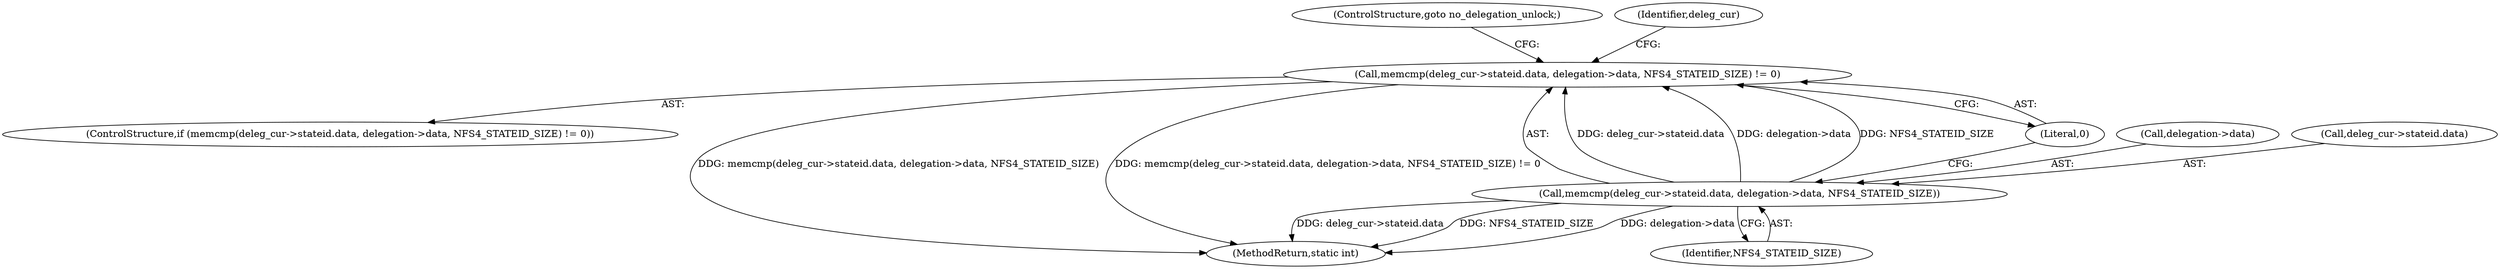 digraph "0_linux_dc0b027dfadfcb8a5504f7d8052754bf8d501ab9_25@API" {
"1000167" [label="(Call,memcmp(deleg_cur->stateid.data, delegation->data, NFS4_STATEID_SIZE) != 0)"];
"1000168" [label="(Call,memcmp(deleg_cur->stateid.data, delegation->data, NFS4_STATEID_SIZE))"];
"1000168" [label="(Call,memcmp(deleg_cur->stateid.data, delegation->data, NFS4_STATEID_SIZE))"];
"1000166" [label="(ControlStructure,if (memcmp(deleg_cur->stateid.data, delegation->data, NFS4_STATEID_SIZE) != 0))"];
"1000179" [label="(ControlStructure,goto no_delegation_unlock;)"];
"1000178" [label="(Literal,0)"];
"1000167" [label="(Call,memcmp(deleg_cur->stateid.data, delegation->data, NFS4_STATEID_SIZE) != 0)"];
"1000219" [label="(MethodReturn,static int)"];
"1000181" [label="(Identifier,deleg_cur)"];
"1000174" [label="(Call,delegation->data)"];
"1000177" [label="(Identifier,NFS4_STATEID_SIZE)"];
"1000169" [label="(Call,deleg_cur->stateid.data)"];
"1000167" -> "1000166"  [label="AST: "];
"1000167" -> "1000178"  [label="CFG: "];
"1000168" -> "1000167"  [label="AST: "];
"1000178" -> "1000167"  [label="AST: "];
"1000179" -> "1000167"  [label="CFG: "];
"1000181" -> "1000167"  [label="CFG: "];
"1000167" -> "1000219"  [label="DDG: memcmp(deleg_cur->stateid.data, delegation->data, NFS4_STATEID_SIZE)"];
"1000167" -> "1000219"  [label="DDG: memcmp(deleg_cur->stateid.data, delegation->data, NFS4_STATEID_SIZE) != 0"];
"1000168" -> "1000167"  [label="DDG: deleg_cur->stateid.data"];
"1000168" -> "1000167"  [label="DDG: delegation->data"];
"1000168" -> "1000167"  [label="DDG: NFS4_STATEID_SIZE"];
"1000168" -> "1000177"  [label="CFG: "];
"1000169" -> "1000168"  [label="AST: "];
"1000174" -> "1000168"  [label="AST: "];
"1000177" -> "1000168"  [label="AST: "];
"1000178" -> "1000168"  [label="CFG: "];
"1000168" -> "1000219"  [label="DDG: deleg_cur->stateid.data"];
"1000168" -> "1000219"  [label="DDG: NFS4_STATEID_SIZE"];
"1000168" -> "1000219"  [label="DDG: delegation->data"];
}
